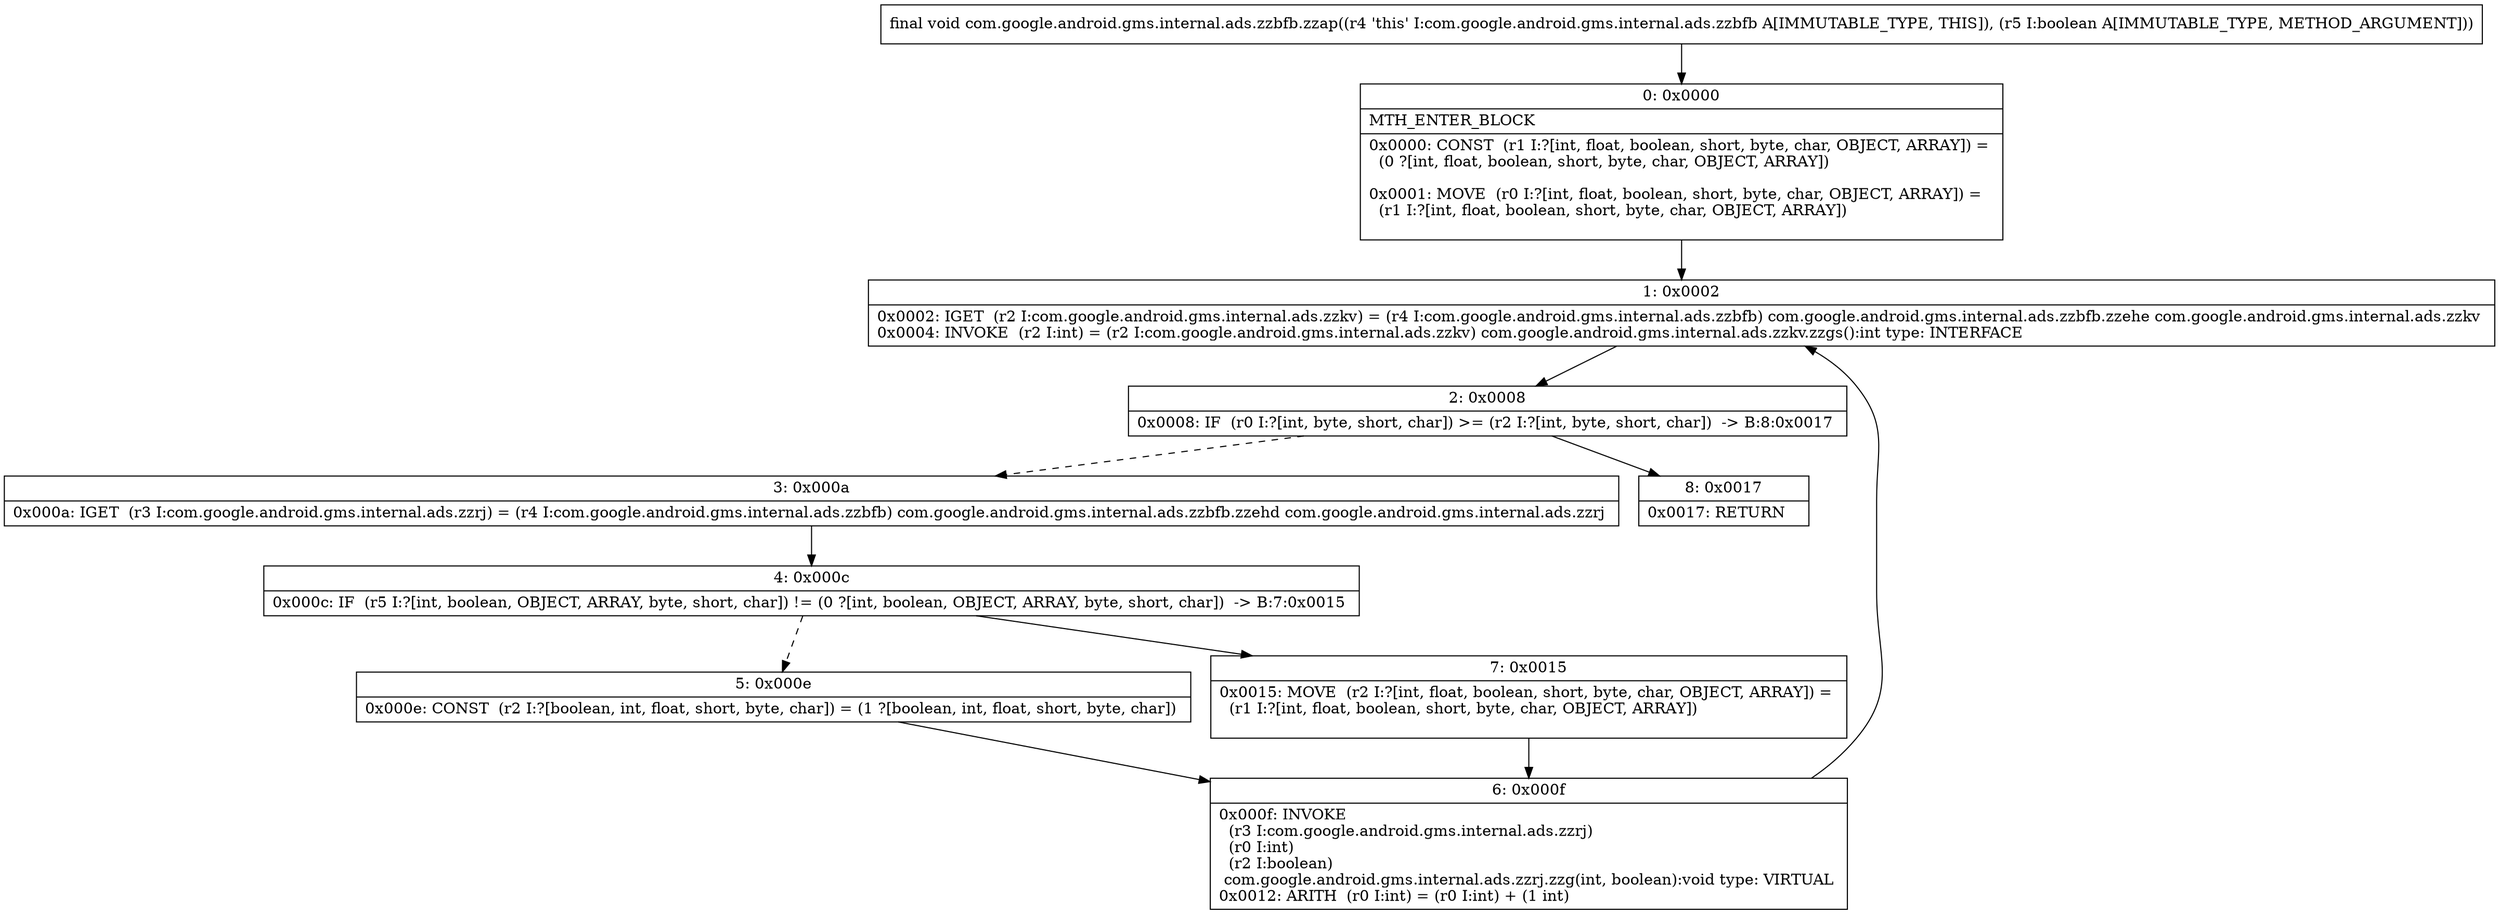 digraph "CFG forcom.google.android.gms.internal.ads.zzbfb.zzap(Z)V" {
Node_0 [shape=record,label="{0\:\ 0x0000|MTH_ENTER_BLOCK\l|0x0000: CONST  (r1 I:?[int, float, boolean, short, byte, char, OBJECT, ARRAY]) = \l  (0 ?[int, float, boolean, short, byte, char, OBJECT, ARRAY])\l \l0x0001: MOVE  (r0 I:?[int, float, boolean, short, byte, char, OBJECT, ARRAY]) = \l  (r1 I:?[int, float, boolean, short, byte, char, OBJECT, ARRAY])\l \l}"];
Node_1 [shape=record,label="{1\:\ 0x0002|0x0002: IGET  (r2 I:com.google.android.gms.internal.ads.zzkv) = (r4 I:com.google.android.gms.internal.ads.zzbfb) com.google.android.gms.internal.ads.zzbfb.zzehe com.google.android.gms.internal.ads.zzkv \l0x0004: INVOKE  (r2 I:int) = (r2 I:com.google.android.gms.internal.ads.zzkv) com.google.android.gms.internal.ads.zzkv.zzgs():int type: INTERFACE \l}"];
Node_2 [shape=record,label="{2\:\ 0x0008|0x0008: IF  (r0 I:?[int, byte, short, char]) \>= (r2 I:?[int, byte, short, char])  \-\> B:8:0x0017 \l}"];
Node_3 [shape=record,label="{3\:\ 0x000a|0x000a: IGET  (r3 I:com.google.android.gms.internal.ads.zzrj) = (r4 I:com.google.android.gms.internal.ads.zzbfb) com.google.android.gms.internal.ads.zzbfb.zzehd com.google.android.gms.internal.ads.zzrj \l}"];
Node_4 [shape=record,label="{4\:\ 0x000c|0x000c: IF  (r5 I:?[int, boolean, OBJECT, ARRAY, byte, short, char]) != (0 ?[int, boolean, OBJECT, ARRAY, byte, short, char])  \-\> B:7:0x0015 \l}"];
Node_5 [shape=record,label="{5\:\ 0x000e|0x000e: CONST  (r2 I:?[boolean, int, float, short, byte, char]) = (1 ?[boolean, int, float, short, byte, char]) \l}"];
Node_6 [shape=record,label="{6\:\ 0x000f|0x000f: INVOKE  \l  (r3 I:com.google.android.gms.internal.ads.zzrj)\l  (r0 I:int)\l  (r2 I:boolean)\l com.google.android.gms.internal.ads.zzrj.zzg(int, boolean):void type: VIRTUAL \l0x0012: ARITH  (r0 I:int) = (r0 I:int) + (1 int) \l}"];
Node_7 [shape=record,label="{7\:\ 0x0015|0x0015: MOVE  (r2 I:?[int, float, boolean, short, byte, char, OBJECT, ARRAY]) = \l  (r1 I:?[int, float, boolean, short, byte, char, OBJECT, ARRAY])\l \l}"];
Node_8 [shape=record,label="{8\:\ 0x0017|0x0017: RETURN   \l}"];
MethodNode[shape=record,label="{final void com.google.android.gms.internal.ads.zzbfb.zzap((r4 'this' I:com.google.android.gms.internal.ads.zzbfb A[IMMUTABLE_TYPE, THIS]), (r5 I:boolean A[IMMUTABLE_TYPE, METHOD_ARGUMENT])) }"];
MethodNode -> Node_0;
Node_0 -> Node_1;
Node_1 -> Node_2;
Node_2 -> Node_3[style=dashed];
Node_2 -> Node_8;
Node_3 -> Node_4;
Node_4 -> Node_5[style=dashed];
Node_4 -> Node_7;
Node_5 -> Node_6;
Node_6 -> Node_1;
Node_7 -> Node_6;
}

